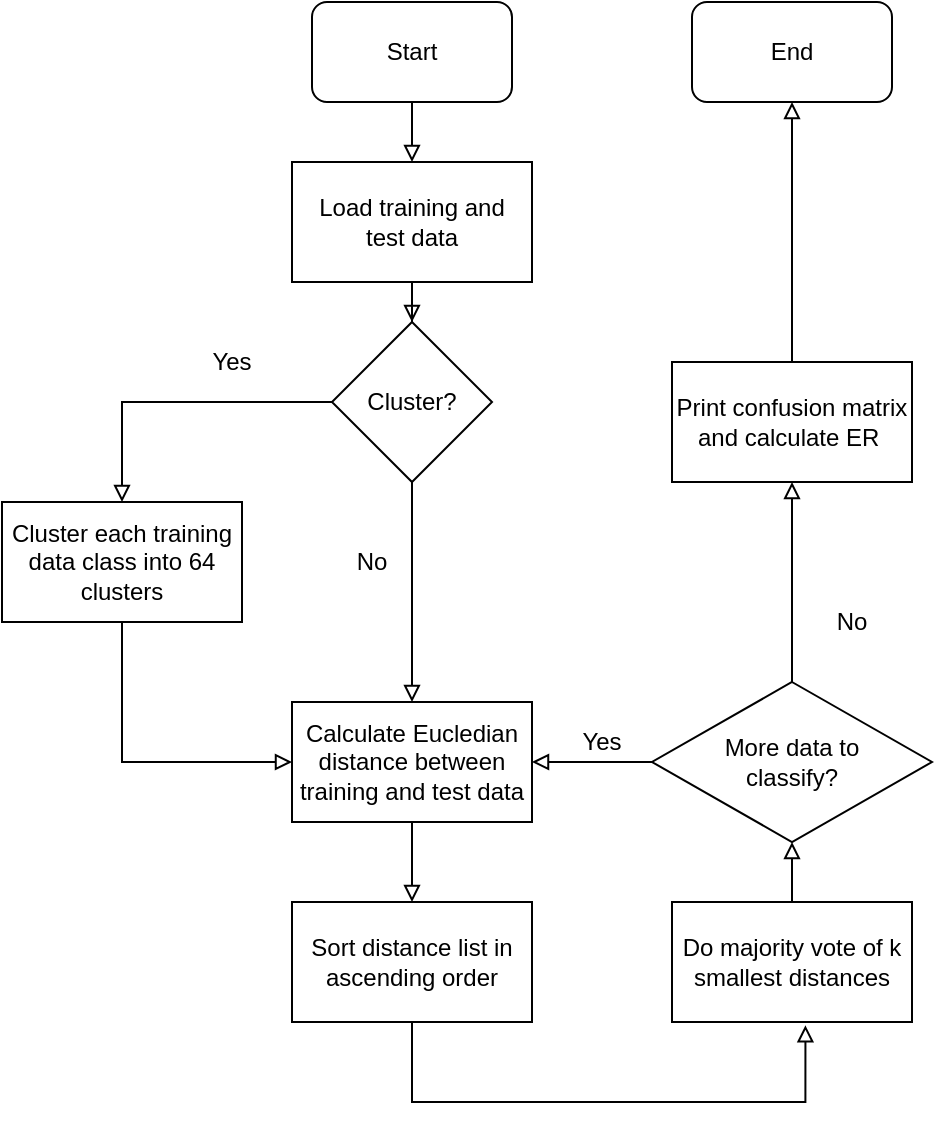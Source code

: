 <mxfile version="14.5.1" type="device"><diagram id="GlrgNdob7OwhdZx5Vf3W" name="Page-1"><mxGraphModel dx="1185" dy="685" grid="1" gridSize="10" guides="1" tooltips="1" connect="1" arrows="1" fold="1" page="1" pageScale="1" pageWidth="850" pageHeight="1100" math="0" shadow="0"><root><mxCell id="0"/><mxCell id="1" parent="0"/><mxCell id="5su4OJ1Tal5lwrmf-ezj-2" style="edgeStyle=orthogonalEdgeStyle;rounded=0;orthogonalLoop=1;jettySize=auto;html=1;endArrow=block;endFill=0;" edge="1" parent="1" source="5su4OJ1Tal5lwrmf-ezj-1" target="5su4OJ1Tal5lwrmf-ezj-3"><mxGeometry relative="1" as="geometry"><mxPoint x="445" y="170" as="targetPoint"/></mxGeometry></mxCell><mxCell id="5su4OJ1Tal5lwrmf-ezj-1" value="Start" style="rounded=1;whiteSpace=wrap;html=1;" vertex="1" parent="1"><mxGeometry x="395" y="60" width="100" height="50" as="geometry"/></mxCell><mxCell id="5su4OJ1Tal5lwrmf-ezj-59" style="edgeStyle=orthogonalEdgeStyle;rounded=0;orthogonalLoop=1;jettySize=auto;html=1;startArrow=none;startFill=0;endArrow=block;endFill=0;strokeWidth=1;" edge="1" parent="1" source="5su4OJ1Tal5lwrmf-ezj-3" target="5su4OJ1Tal5lwrmf-ezj-5"><mxGeometry relative="1" as="geometry"/></mxCell><mxCell id="5su4OJ1Tal5lwrmf-ezj-3" value="Load training and &lt;br&gt;test data" style="rounded=0;whiteSpace=wrap;html=1;" vertex="1" parent="1"><mxGeometry x="385" y="140" width="120" height="60" as="geometry"/></mxCell><mxCell id="5su4OJ1Tal5lwrmf-ezj-31" style="edgeStyle=orthogonalEdgeStyle;rounded=0;orthogonalLoop=1;jettySize=auto;html=1;entryX=0.5;entryY=0;entryDx=0;entryDy=0;startArrow=none;startFill=0;endArrow=block;endFill=0;" edge="1" parent="1" source="5su4OJ1Tal5lwrmf-ezj-5" target="5su4OJ1Tal5lwrmf-ezj-15"><mxGeometry relative="1" as="geometry"/></mxCell><mxCell id="5su4OJ1Tal5lwrmf-ezj-52" style="edgeStyle=orthogonalEdgeStyle;rounded=0;orthogonalLoop=1;jettySize=auto;html=1;startArrow=none;startFill=0;endArrow=block;endFill=0;" edge="1" parent="1" source="5su4OJ1Tal5lwrmf-ezj-5" target="5su4OJ1Tal5lwrmf-ezj-51"><mxGeometry relative="1" as="geometry"/></mxCell><mxCell id="5su4OJ1Tal5lwrmf-ezj-5" value="Cluster?" style="rhombus;whiteSpace=wrap;html=1;" vertex="1" parent="1"><mxGeometry x="405" y="220" width="80" height="80" as="geometry"/></mxCell><mxCell id="5su4OJ1Tal5lwrmf-ezj-14" value="Yes" style="text;html=1;strokeColor=none;fillColor=none;align=center;verticalAlign=middle;whiteSpace=wrap;rounded=0;" vertex="1" parent="1"><mxGeometry x="335" y="230" width="40" height="20" as="geometry"/></mxCell><mxCell id="5su4OJ1Tal5lwrmf-ezj-25" style="edgeStyle=orthogonalEdgeStyle;rounded=0;orthogonalLoop=1;jettySize=auto;html=1;startArrow=none;startFill=0;endArrow=block;endFill=0;" edge="1" parent="1" source="5su4OJ1Tal5lwrmf-ezj-15" target="5su4OJ1Tal5lwrmf-ezj-26"><mxGeometry relative="1" as="geometry"><mxPoint x="445" y="560" as="targetPoint"/></mxGeometry></mxCell><mxCell id="5su4OJ1Tal5lwrmf-ezj-15" value="Calculate Eucledian distance between training and test data" style="rounded=0;whiteSpace=wrap;html=1;" vertex="1" parent="1"><mxGeometry x="385" y="410" width="120" height="60" as="geometry"/></mxCell><mxCell id="5su4OJ1Tal5lwrmf-ezj-17" value="No" style="text;html=1;strokeColor=none;fillColor=none;align=center;verticalAlign=middle;whiteSpace=wrap;rounded=0;" vertex="1" parent="1"><mxGeometry x="405" y="330" width="40" height="20" as="geometry"/></mxCell><mxCell id="5su4OJ1Tal5lwrmf-ezj-56" style="edgeStyle=orthogonalEdgeStyle;rounded=0;orthogonalLoop=1;jettySize=auto;html=1;startArrow=none;startFill=0;endArrow=block;endFill=0;entryX=0.556;entryY=1.028;entryDx=0;entryDy=0;entryPerimeter=0;" edge="1" parent="1" source="5su4OJ1Tal5lwrmf-ezj-26" target="5su4OJ1Tal5lwrmf-ezj-28"><mxGeometry relative="1" as="geometry"><mxPoint x="460" y="630" as="targetPoint"/><Array as="points"><mxPoint x="445" y="610"/><mxPoint x="642" y="610"/></Array></mxGeometry></mxCell><mxCell id="5su4OJ1Tal5lwrmf-ezj-26" value="Sort distance list in ascending order" style="rounded=0;whiteSpace=wrap;html=1;" vertex="1" parent="1"><mxGeometry x="385" y="510" width="120" height="60" as="geometry"/></mxCell><mxCell id="5su4OJ1Tal5lwrmf-ezj-42" style="edgeStyle=orthogonalEdgeStyle;rounded=0;orthogonalLoop=1;jettySize=auto;html=1;startArrow=none;startFill=0;endArrow=block;endFill=0;" edge="1" parent="1" source="5su4OJ1Tal5lwrmf-ezj-28" target="5su4OJ1Tal5lwrmf-ezj-30"><mxGeometry relative="1" as="geometry"/></mxCell><mxCell id="5su4OJ1Tal5lwrmf-ezj-28" value="Do majority vote of k smallest distances" style="rounded=0;whiteSpace=wrap;html=1;" vertex="1" parent="1"><mxGeometry x="575" y="510" width="120" height="60" as="geometry"/></mxCell><mxCell id="5su4OJ1Tal5lwrmf-ezj-44" style="edgeStyle=orthogonalEdgeStyle;rounded=0;orthogonalLoop=1;jettySize=auto;html=1;startArrow=none;startFill=0;endArrow=block;endFill=0;" edge="1" parent="1" source="5su4OJ1Tal5lwrmf-ezj-30" target="5su4OJ1Tal5lwrmf-ezj-45"><mxGeometry relative="1" as="geometry"><mxPoint x="635" y="350" as="targetPoint"/></mxGeometry></mxCell><mxCell id="5su4OJ1Tal5lwrmf-ezj-57" style="edgeStyle=orthogonalEdgeStyle;rounded=0;orthogonalLoop=1;jettySize=auto;html=1;entryX=1;entryY=0.5;entryDx=0;entryDy=0;startArrow=none;startFill=0;endArrow=block;endFill=0;" edge="1" parent="1" source="5su4OJ1Tal5lwrmf-ezj-30" target="5su4OJ1Tal5lwrmf-ezj-15"><mxGeometry relative="1" as="geometry"/></mxCell><mxCell id="5su4OJ1Tal5lwrmf-ezj-30" value="More data to &lt;br&gt;classify?" style="rhombus;whiteSpace=wrap;html=1;" vertex="1" parent="1"><mxGeometry x="565" y="400" width="140" height="80" as="geometry"/></mxCell><mxCell id="5su4OJ1Tal5lwrmf-ezj-50" style="edgeStyle=orthogonalEdgeStyle;rounded=0;orthogonalLoop=1;jettySize=auto;html=1;entryX=0.5;entryY=1;entryDx=0;entryDy=0;startArrow=none;startFill=0;endArrow=block;endFill=0;" edge="1" parent="1" source="5su4OJ1Tal5lwrmf-ezj-45" target="5su4OJ1Tal5lwrmf-ezj-49"><mxGeometry relative="1" as="geometry"/></mxCell><mxCell id="5su4OJ1Tal5lwrmf-ezj-45" value="Print confusion matrix and calculate ER&amp;nbsp;" style="rounded=0;whiteSpace=wrap;html=1;" vertex="1" parent="1"><mxGeometry x="575" y="240" width="120" height="60" as="geometry"/></mxCell><mxCell id="5su4OJ1Tal5lwrmf-ezj-46" value="No" style="text;html=1;strokeColor=none;fillColor=none;align=center;verticalAlign=middle;whiteSpace=wrap;rounded=0;" vertex="1" parent="1"><mxGeometry x="645" y="360" width="40" height="20" as="geometry"/></mxCell><mxCell id="5su4OJ1Tal5lwrmf-ezj-49" value="End" style="rounded=1;whiteSpace=wrap;html=1;" vertex="1" parent="1"><mxGeometry x="585" y="60" width="100" height="50" as="geometry"/></mxCell><mxCell id="5su4OJ1Tal5lwrmf-ezj-53" style="edgeStyle=orthogonalEdgeStyle;rounded=0;orthogonalLoop=1;jettySize=auto;html=1;startArrow=none;startFill=0;endArrow=block;endFill=0;" edge="1" parent="1" source="5su4OJ1Tal5lwrmf-ezj-51"><mxGeometry relative="1" as="geometry"><mxPoint x="385" y="440" as="targetPoint"/><Array as="points"><mxPoint x="300" y="440"/><mxPoint x="385" y="440"/></Array></mxGeometry></mxCell><mxCell id="5su4OJ1Tal5lwrmf-ezj-51" value="Cluster each training data class into 64 clusters" style="rounded=0;whiteSpace=wrap;html=1;" vertex="1" parent="1"><mxGeometry x="240" y="310" width="120" height="60" as="geometry"/></mxCell><mxCell id="5su4OJ1Tal5lwrmf-ezj-58" value="Yes" style="text;html=1;strokeColor=none;fillColor=none;align=center;verticalAlign=middle;whiteSpace=wrap;rounded=0;" vertex="1" parent="1"><mxGeometry x="520" y="420" width="40" height="20" as="geometry"/></mxCell></root></mxGraphModel></diagram></mxfile>